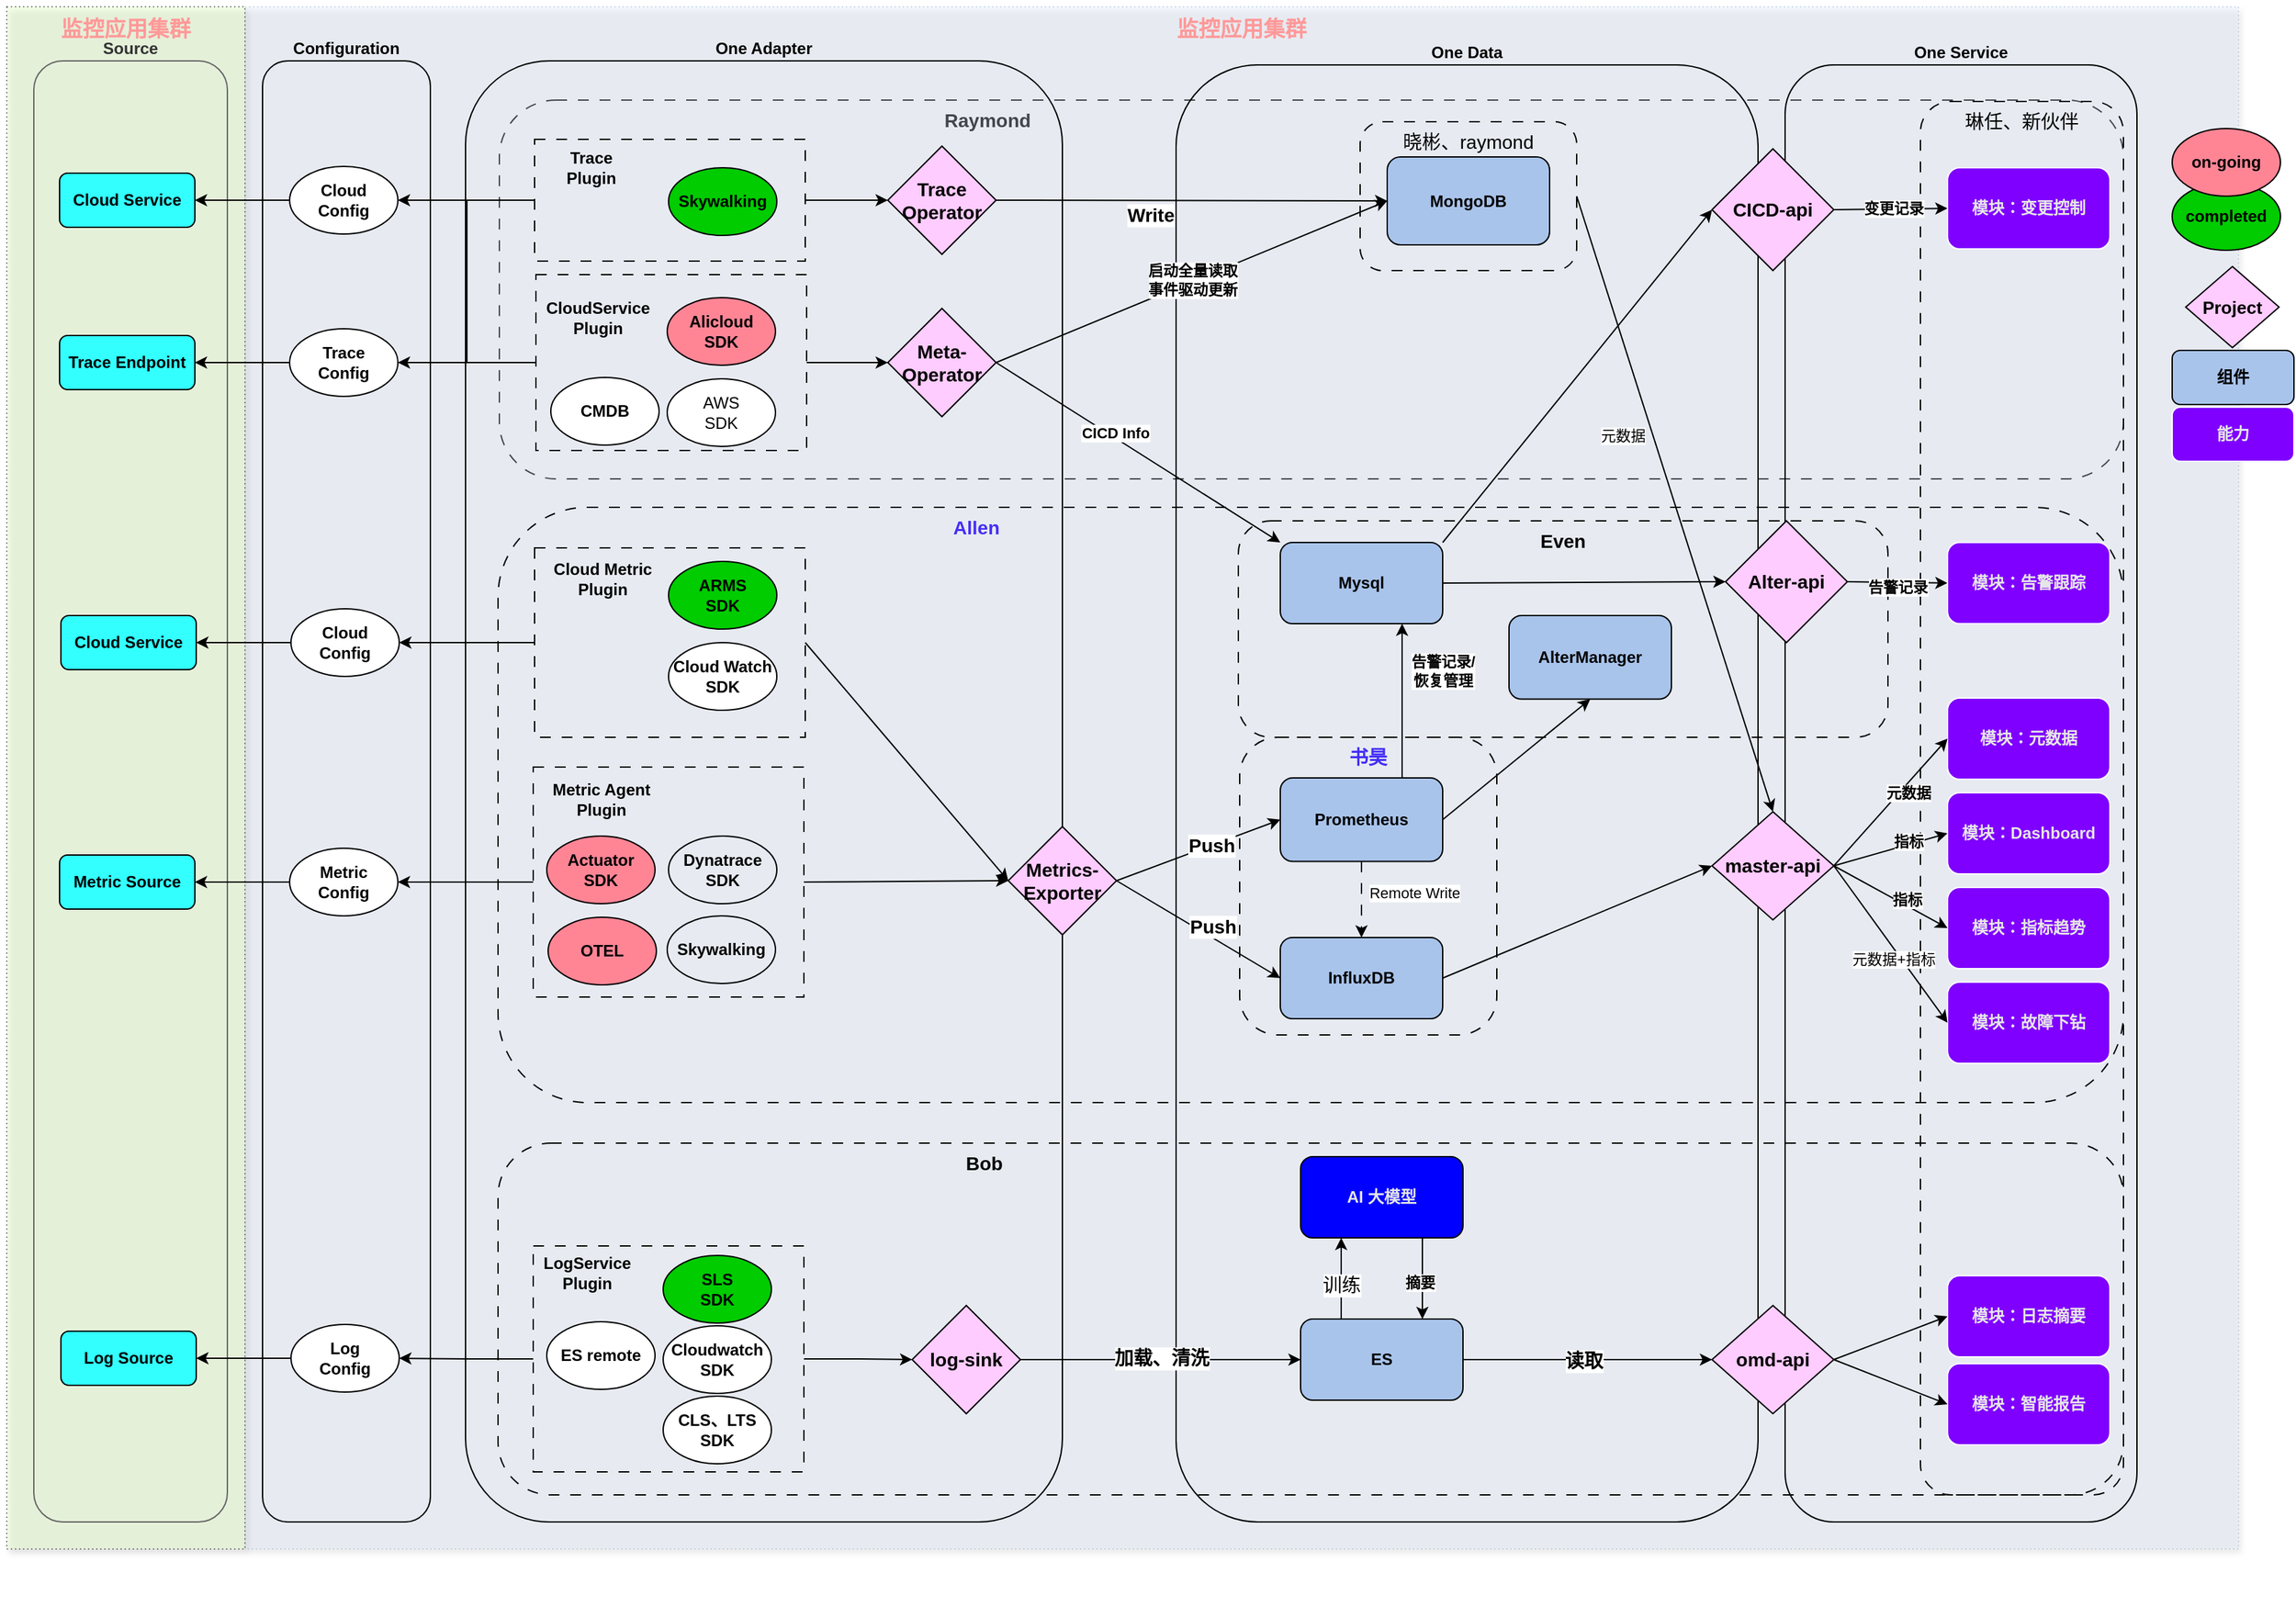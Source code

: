<mxfile version="21.7.2" type="github" pages="2">
  <diagram name="sre-product" id="N1-KNFquu0YFQFn82y0o">
    <mxGraphModel dx="1562" dy="830" grid="1" gridSize="10" guides="0" tooltips="1" connect="1" arrows="1" fold="1" page="1" pageScale="1" pageWidth="827" pageHeight="1169" math="0" shadow="0">
      <root>
        <mxCell id="0" />
        <mxCell id="1" parent="0" />
        <mxCell id="Uf4ihw__WMp9rh9Pb5De-132" value="&lt;b&gt;Raymond&amp;nbsp; &amp;nbsp; &amp;nbsp; &amp;nbsp; &amp;nbsp; &amp;nbsp; &amp;nbsp; &amp;nbsp; &amp;nbsp; &amp;nbsp; &amp;nbsp; &amp;nbsp; &amp;nbsp; &amp;nbsp; &amp;nbsp; &amp;nbsp; &amp;nbsp; &amp;nbsp; &amp;nbsp; &amp;nbsp; &amp;nbsp; &amp;nbsp; &amp;nbsp; &amp;nbsp; &amp;nbsp; &amp;nbsp; &amp;nbsp; &amp;nbsp; &amp;nbsp; &amp;nbsp; &amp;nbsp; &amp;nbsp; &amp;nbsp; &amp;nbsp; &amp;nbsp; &amp;nbsp; &amp;nbsp; &amp;nbsp; &amp;nbsp; &amp;nbsp; &amp;nbsp; &amp;nbsp; &amp;nbsp; &amp;nbsp; &amp;nbsp; &amp;nbsp; &amp;nbsp; &amp;nbsp; &amp;nbsp; &amp;nbsp; &amp;nbsp; &amp;nbsp; &amp;nbsp; &amp;nbsp; &amp;nbsp; &amp;nbsp; &amp;nbsp; &amp;nbsp; &amp;nbsp; &amp;nbsp; &amp;nbsp; &amp;nbsp;&lt;/b&gt;" style="rounded=1;whiteSpace=wrap;html=1;fillColor=none;dashed=1;dashPattern=8 8;verticalAlign=top;horizontal=1;fontSize=14;" parent="1" vertex="1">
          <mxGeometry x="364" y="69" width="1200" height="280" as="geometry" />
        </mxCell>
        <mxCell id="yH-I_deU1Ts9g914RF5G-15" value="" style="group" parent="1" vertex="1" connectable="0">
          <mxGeometry width="1649" height="1140" as="geometry" />
        </mxCell>
        <mxCell id="axlJpJIH7ohh_0OiFWJf-36" value="&lt;b&gt;&lt;font color=&quot;#ff9999&quot; style=&quot;font-size: 16px;&quot;&gt;监控应用集群&lt;/font&gt;&lt;/b&gt;" style="rounded=0;whiteSpace=wrap;html=1;fillColor=#dae8fc;dashed=1;dashPattern=1 2;verticalAlign=top;horizontal=1;fontSize=14;shadow=1;strokeColor=#6c8ebf;opacity=30;" parent="yH-I_deU1Ts9g914RF5G-15" vertex="1">
          <mxGeometry x="176" width="1473" height="1140" as="geometry" />
        </mxCell>
        <mxCell id="axlJpJIH7ohh_0OiFWJf-37" value="&lt;b&gt;&lt;font color=&quot;#ff9999&quot; style=&quot;font-size: 16px;&quot;&gt;监控应用集群&lt;/font&gt;&lt;/b&gt;" style="rounded=0;whiteSpace=wrap;html=1;fillColor=#E6FFCC;dashed=1;dashPattern=1 2;verticalAlign=top;horizontal=1;fontSize=14;shadow=1;opacity=45;" parent="yH-I_deU1Ts9g914RF5G-15" vertex="1">
          <mxGeometry width="176" height="1140" as="geometry" />
        </mxCell>
        <mxCell id="yH-I_deU1Ts9g914RF5G-14" value="" style="group" parent="1" vertex="1" connectable="0">
          <mxGeometry x="20" y="40" width="1554" height="1150" as="geometry" />
        </mxCell>
        <mxCell id="Uf4ihw__WMp9rh9Pb5De-74" value="Source" style="rounded=1;whiteSpace=wrap;html=1;labelPosition=center;verticalLabelPosition=top;align=center;verticalAlign=bottom;fontStyle=1;fillColor=none;fontColor=#333333;strokeColor=#666666;" parent="yH-I_deU1Ts9g914RF5G-14" vertex="1">
          <mxGeometry width="143" height="1080" as="geometry" />
        </mxCell>
        <mxCell id="QkV-Cp4CuRcncDUJaHf6-42" value="One Adapter" style="rounded=1;whiteSpace=wrap;html=1;fillColor=none;labelPosition=center;verticalLabelPosition=top;align=center;verticalAlign=bottom;fontStyle=1;arcSize=14;" parent="yH-I_deU1Ts9g914RF5G-14" vertex="1">
          <mxGeometry x="319" width="441" height="1080" as="geometry" />
        </mxCell>
        <mxCell id="QkV-Cp4CuRcncDUJaHf6-33" value="One Data" style="rounded=1;whiteSpace=wrap;html=1;fillColor=none;labelPosition=center;verticalLabelPosition=top;align=center;verticalAlign=bottom;fontStyle=1;movable=1;resizable=1;rotatable=1;deletable=1;editable=1;locked=0;connectable=1;arcSize=14;" parent="yH-I_deU1Ts9g914RF5G-14" vertex="1">
          <mxGeometry x="844" y="3" width="430" height="1077" as="geometry" />
        </mxCell>
        <mxCell id="QkV-Cp4CuRcncDUJaHf6-35" value="One Service" style="rounded=1;whiteSpace=wrap;html=1;fillColor=none;labelPosition=center;verticalLabelPosition=top;align=center;verticalAlign=bottom;fontStyle=1;arcSize=14;" parent="yH-I_deU1Ts9g914RF5G-14" vertex="1">
          <mxGeometry x="1294" y="3" width="260" height="1077" as="geometry" />
        </mxCell>
        <mxCell id="Uf4ihw__WMp9rh9Pb5De-73" value="Configuration" style="rounded=1;whiteSpace=wrap;html=1;fillColor=none;labelPosition=center;verticalLabelPosition=top;align=center;verticalAlign=bottom;fontStyle=1" parent="yH-I_deU1Ts9g914RF5G-14" vertex="1">
          <mxGeometry x="169" width="124" height="1080" as="geometry" />
        </mxCell>
        <mxCell id="yH-I_deU1Ts9g914RF5G-22" style="edgeStyle=orthogonalEdgeStyle;rounded=0;orthogonalLoop=1;jettySize=auto;html=1;exitX=0;exitY=0.5;exitDx=0;exitDy=0;entryX=1;entryY=0.5;entryDx=0;entryDy=0;" parent="yH-I_deU1Ts9g914RF5G-14" source="yH-I_deU1Ts9g914RF5G-20" target="yH-I_deU1Ts9g914RF5G-21" edge="1">
          <mxGeometry relative="1" as="geometry" />
        </mxCell>
        <mxCell id="yH-I_deU1Ts9g914RF5G-20" value="Cloud&lt;br&gt;Config" style="ellipse;whiteSpace=wrap;html=1;fontStyle=1" parent="yH-I_deU1Ts9g914RF5G-14" vertex="1">
          <mxGeometry x="190" y="405" width="80" height="50" as="geometry" />
        </mxCell>
        <mxCell id="yH-I_deU1Ts9g914RF5G-21" value="Cloud Service" style="rounded=1;whiteSpace=wrap;html=1;fontStyle=1;fillColor=#33FFFF;" parent="yH-I_deU1Ts9g914RF5G-14" vertex="1">
          <mxGeometry x="20" y="410" width="100" height="40" as="geometry" />
        </mxCell>
        <mxCell id="yH-I_deU1Ts9g914RF5G-26" value="" style="group" parent="yH-I_deU1Ts9g914RF5G-14" vertex="1" connectable="0">
          <mxGeometry x="980" y="45" width="160" height="110" as="geometry" />
        </mxCell>
        <mxCell id="Uf4ihw__WMp9rh9Pb5De-131" value="晓彬、raymond" style="rounded=1;whiteSpace=wrap;html=1;fillColor=none;dashed=1;dashPattern=8 8;verticalAlign=top;horizontal=1;fontSize=14;" parent="yH-I_deU1Ts9g914RF5G-26" vertex="1">
          <mxGeometry width="160" height="110" as="geometry" />
        </mxCell>
        <mxCell id="QkV-Cp4CuRcncDUJaHf6-64" value="MongoDB" style="rounded=1;whiteSpace=wrap;html=1;fontStyle=1;fillColor=#A9C4EB;" parent="yH-I_deU1Ts9g914RF5G-26" vertex="1">
          <mxGeometry x="20" y="26" width="120" height="65" as="geometry" />
        </mxCell>
        <mxCell id="Uf4ihw__WMp9rh9Pb5De-135" value="&lt;font color=&quot;#452ef5&quot;&gt;&lt;b&gt;Allen&amp;nbsp; &amp;nbsp; &amp;nbsp; &amp;nbsp; &amp;nbsp; &amp;nbsp; &amp;nbsp; &amp;nbsp; &amp;nbsp; &amp;nbsp; &amp;nbsp; &amp;nbsp; &amp;nbsp; &amp;nbsp; &amp;nbsp; &amp;nbsp; &amp;nbsp; &amp;nbsp; &amp;nbsp; &amp;nbsp; &amp;nbsp; &amp;nbsp; &amp;nbsp; &amp;nbsp; &amp;nbsp; &amp;nbsp; &amp;nbsp; &amp;nbsp; &amp;nbsp; &amp;nbsp; &amp;nbsp; &amp;nbsp; &amp;nbsp; &amp;nbsp; &amp;nbsp; &amp;nbsp; &amp;nbsp; &amp;nbsp; &amp;nbsp; &amp;nbsp; &amp;nbsp; &amp;nbsp; &amp;nbsp; &amp;nbsp; &amp;nbsp; &amp;nbsp; &amp;nbsp; &amp;nbsp; &amp;nbsp; &amp;nbsp; &amp;nbsp; &amp;nbsp; &amp;nbsp; &amp;nbsp; &amp;nbsp; &amp;nbsp; &amp;nbsp; &amp;nbsp; &amp;nbsp; &amp;nbsp; &amp;nbsp; &amp;nbsp; &amp;nbsp; &amp;nbsp;&lt;/b&gt;&lt;/font&gt;" style="rounded=1;whiteSpace=wrap;html=1;fillColor=none;dashed=1;dashPattern=8 8;verticalAlign=top;horizontal=1;fontSize=14;fontStyle=0" parent="1" vertex="1">
          <mxGeometry x="363" y="370" width="1201" height="440" as="geometry" />
        </mxCell>
        <mxCell id="yH-I_deU1Ts9g914RF5G-1" value="" style="group" parent="1" vertex="1" connectable="0">
          <mxGeometry x="39" y="552" width="700" height="190" as="geometry" />
        </mxCell>
        <mxCell id="Uf4ihw__WMp9rh9Pb5De-79" value="Metric&lt;br&gt;Config" style="ellipse;whiteSpace=wrap;html=1;fontStyle=1" parent="yH-I_deU1Ts9g914RF5G-1" vertex="1">
          <mxGeometry x="170" y="70" width="80" height="50" as="geometry" />
        </mxCell>
        <mxCell id="Uf4ihw__WMp9rh9Pb5De-87" value="Metric Source" style="rounded=1;whiteSpace=wrap;html=1;fontStyle=1;fillColor=#33FFFF;" parent="yH-I_deU1Ts9g914RF5G-1" vertex="1">
          <mxGeometry y="75" width="100" height="40" as="geometry" />
        </mxCell>
        <mxCell id="Uf4ihw__WMp9rh9Pb5De-91" style="edgeStyle=orthogonalEdgeStyle;rounded=0;orthogonalLoop=1;jettySize=auto;html=1;exitX=0;exitY=0.5;exitDx=0;exitDy=0;entryX=1;entryY=0.5;entryDx=0;entryDy=0;" parent="yH-I_deU1Ts9g914RF5G-1" source="Uf4ihw__WMp9rh9Pb5De-79" target="Uf4ihw__WMp9rh9Pb5De-87" edge="1">
          <mxGeometry relative="1" as="geometry" />
        </mxCell>
        <mxCell id="Uf4ihw__WMp9rh9Pb5De-83" style="edgeStyle=orthogonalEdgeStyle;rounded=0;orthogonalLoop=1;jettySize=auto;html=1;exitX=0;exitY=0.5;exitDx=0;exitDy=0;entryX=1;entryY=0.5;entryDx=0;entryDy=0;" parent="yH-I_deU1Ts9g914RF5G-1" source="Uf4ihw__WMp9rh9Pb5De-64" target="Uf4ihw__WMp9rh9Pb5De-79" edge="1">
          <mxGeometry relative="1" as="geometry" />
        </mxCell>
        <mxCell id="yH-I_deU1Ts9g914RF5G-11" value="" style="group" parent="yH-I_deU1Ts9g914RF5G-1" vertex="1" connectable="0">
          <mxGeometry x="350" y="10" width="200" height="170" as="geometry" />
        </mxCell>
        <mxCell id="Uf4ihw__WMp9rh9Pb5De-64" value="" style="rounded=0;whiteSpace=wrap;html=1;dashed=1;dashPattern=8 8;fillColor=none;" parent="yH-I_deU1Ts9g914RF5G-11" vertex="1">
          <mxGeometry width="200" height="170" as="geometry" />
        </mxCell>
        <mxCell id="Uf4ihw__WMp9rh9Pb5De-57" value="Dynatrace&lt;br&gt;SDK" style="ellipse;whiteSpace=wrap;html=1;fontStyle=1;fillColor=none;" parent="yH-I_deU1Ts9g914RF5G-11" vertex="1">
          <mxGeometry x="100" y="51" width="80" height="50" as="geometry" />
        </mxCell>
        <mxCell id="axlJpJIH7ohh_0OiFWJf-12" value="Actuator&lt;br&gt;SDK" style="ellipse;whiteSpace=wrap;html=1;fontStyle=1;fillColor=#FF8595;" parent="yH-I_deU1Ts9g914RF5G-11" vertex="1">
          <mxGeometry x="10" y="51" width="80" height="50" as="geometry" />
        </mxCell>
        <mxCell id="axlJpJIH7ohh_0OiFWJf-25" value="Skywalking" style="ellipse;whiteSpace=wrap;html=1;fontStyle=1;fillColor=none;" parent="yH-I_deU1Ts9g914RF5G-11" vertex="1">
          <mxGeometry x="99" y="110" width="80" height="50" as="geometry" />
        </mxCell>
        <mxCell id="Uf4ihw__WMp9rh9Pb5De-66" value="&lt;b&gt;Metric Agent&lt;br&gt;Plugin&lt;/b&gt;" style="text;strokeColor=none;align=center;fillColor=none;html=1;verticalAlign=middle;whiteSpace=wrap;rounded=0;" parent="yH-I_deU1Ts9g914RF5G-11" vertex="1">
          <mxGeometry x="11" y="9" width="79" height="30" as="geometry" />
        </mxCell>
        <mxCell id="z__14awDLPAWtD7sjUGG-1" value="OTEL" style="ellipse;whiteSpace=wrap;html=1;fontStyle=1;fillColor=#FF8595;" vertex="1" parent="yH-I_deU1Ts9g914RF5G-11">
          <mxGeometry x="11" y="111" width="80" height="50" as="geometry" />
        </mxCell>
        <mxCell id="Uf4ihw__WMp9rh9Pb5De-130" value="琳任、新伙伴" style="rounded=1;whiteSpace=wrap;html=1;fillColor=none;dashed=1;dashPattern=8 8;verticalAlign=top;horizontal=1;fontSize=14;" parent="1" vertex="1">
          <mxGeometry x="1414" y="70" width="150" height="1030" as="geometry" />
        </mxCell>
        <mxCell id="Uf4ihw__WMp9rh9Pb5De-127" value="Even" style="rounded=1;whiteSpace=wrap;html=1;fillColor=none;dashed=1;dashPattern=8 8;verticalAlign=top;horizontal=1;fontSize=14;fontStyle=1" parent="1" vertex="1">
          <mxGeometry x="910" y="380" width="480" height="160" as="geometry" />
        </mxCell>
        <mxCell id="QkV-Cp4CuRcncDUJaHf6-58" style="rounded=0;orthogonalLoop=1;jettySize=auto;html=1;exitX=1;exitY=0.5;exitDx=0;exitDy=0;entryX=0;entryY=0.5;entryDx=0;entryDy=0;" parent="1" source="Uf4ihw__WMp9rh9Pb5De-17" target="QkV-Cp4CuRcncDUJaHf6-65" edge="1">
          <mxGeometry relative="1" as="geometry">
            <mxPoint x="829" y="613" as="targetPoint" />
            <mxPoint x="769" y="613" as="sourcePoint" />
          </mxGeometry>
        </mxCell>
        <mxCell id="Uf4ihw__WMp9rh9Pb5De-69" value="&lt;font style=&quot;font-size: 14px;&quot;&gt;Push&lt;/font&gt;" style="edgeLabel;html=1;align=center;verticalAlign=middle;resizable=0;points=[];fontStyle=1" parent="QkV-Cp4CuRcncDUJaHf6-58" vertex="1" connectable="0">
          <mxGeometry x="-0.054" y="-1" relative="1" as="geometry">
            <mxPoint x="12" y="-6" as="offset" />
          </mxGeometry>
        </mxCell>
        <mxCell id="Uf4ihw__WMp9rh9Pb5De-106" style="rounded=0;orthogonalLoop=1;jettySize=auto;html=1;exitX=0.75;exitY=0;exitDx=0;exitDy=0;entryX=0.75;entryY=1;entryDx=0;entryDy=0;" parent="1" source="QkV-Cp4CuRcncDUJaHf6-65" target="Uf4ihw__WMp9rh9Pb5De-104" edge="1">
          <mxGeometry relative="1" as="geometry">
            <mxPoint x="984.56" y="374.788" as="sourcePoint" />
            <mxPoint x="1020" y="460" as="targetPoint" />
          </mxGeometry>
        </mxCell>
        <mxCell id="Uf4ihw__WMp9rh9Pb5De-108" value="告警记录/&lt;br&gt;恢复管理" style="edgeLabel;html=1;align=center;verticalAlign=middle;resizable=0;points=[];fontStyle=1" parent="Uf4ihw__WMp9rh9Pb5De-106" vertex="1" connectable="0">
          <mxGeometry x="0.119" y="2" relative="1" as="geometry">
            <mxPoint x="32" y="-15" as="offset" />
          </mxGeometry>
        </mxCell>
        <mxCell id="QkV-Cp4CuRcncDUJaHf6-71" style="rounded=0;orthogonalLoop=1;jettySize=auto;html=1;exitX=1;exitY=0.5;exitDx=0;exitDy=0;entryX=0.5;entryY=0;entryDx=0;entryDy=0;" parent="1" source="Uf4ihw__WMp9rh9Pb5De-131" target="Uf4ihw__WMp9rh9Pb5De-34" edge="1">
          <mxGeometry relative="1" as="geometry">
            <mxPoint x="1204" y="175" as="targetPoint" />
          </mxGeometry>
        </mxCell>
        <mxCell id="axlJpJIH7ohh_0OiFWJf-58" value="元数据" style="edgeLabel;html=1;align=center;verticalAlign=middle;resizable=0;points=[];" parent="QkV-Cp4CuRcncDUJaHf6-71" vertex="1" connectable="0">
          <mxGeometry x="0.066" y="1" relative="1" as="geometry">
            <mxPoint x="-44" y="-65" as="offset" />
          </mxGeometry>
        </mxCell>
        <mxCell id="QkV-Cp4CuRcncDUJaHf6-54" style="edgeStyle=orthogonalEdgeStyle;rounded=0;orthogonalLoop=1;jettySize=auto;html=1;exitX=1;exitY=0.5;exitDx=0;exitDy=0;entryX=0;entryY=0.5;entryDx=0;entryDy=0;" parent="1" edge="1">
          <mxGeometry relative="1" as="geometry">
            <mxPoint x="1140" y="513" as="sourcePoint" />
          </mxGeometry>
        </mxCell>
        <mxCell id="Uf4ihw__WMp9rh9Pb5De-35" style="rounded=0;orthogonalLoop=1;jettySize=auto;html=1;exitX=1;exitY=0.5;exitDx=0;exitDy=0;entryX=0;entryY=0.5;entryDx=0;entryDy=0;" parent="1" source="QkV-Cp4CuRcncDUJaHf6-66" target="Uf4ihw__WMp9rh9Pb5De-34" edge="1">
          <mxGeometry relative="1" as="geometry" />
        </mxCell>
        <mxCell id="Uf4ihw__WMp9rh9Pb5De-114" style="rounded=0;orthogonalLoop=1;jettySize=auto;html=1;exitX=1;exitY=0.5;exitDx=0;exitDy=0;entryX=0;entryY=0.5;entryDx=0;entryDy=0;" parent="1" source="Uf4ihw__WMp9rh9Pb5De-104" target="Uf4ihw__WMp9rh9Pb5De-110" edge="1">
          <mxGeometry relative="1" as="geometry" />
        </mxCell>
        <mxCell id="Uf4ihw__WMp9rh9Pb5De-118" style="rounded=0;orthogonalLoop=1;jettySize=auto;html=1;exitX=1;exitY=0;exitDx=0;exitDy=0;entryX=0;entryY=0.5;entryDx=0;entryDy=0;" parent="1" source="Uf4ihw__WMp9rh9Pb5De-104" target="Uf4ihw__WMp9rh9Pb5De-115" edge="1">
          <mxGeometry relative="1" as="geometry" />
        </mxCell>
        <mxCell id="Uf4ihw__WMp9rh9Pb5De-104" value="Mysql" style="rounded=1;whiteSpace=wrap;html=1;fontStyle=1;fillColor=#A9C4EB;" parent="1" vertex="1">
          <mxGeometry x="941" y="396" width="120" height="60" as="geometry" />
        </mxCell>
        <mxCell id="Uf4ihw__WMp9rh9Pb5De-111" style="rounded=0;orthogonalLoop=1;jettySize=auto;html=1;exitX=1;exitY=0.5;exitDx=0;exitDy=0;entryX=0;entryY=0.5;entryDx=0;entryDy=0;" parent="1" source="Uf4ihw__WMp9rh9Pb5De-110" target="Uf4ihw__WMp9rh9Pb5De-149" edge="1">
          <mxGeometry relative="1" as="geometry" />
        </mxCell>
        <mxCell id="Uf4ihw__WMp9rh9Pb5De-123" value="告警记录" style="edgeLabel;html=1;align=center;verticalAlign=middle;resizable=0;points=[];fontStyle=1" parent="Uf4ihw__WMp9rh9Pb5De-111" vertex="1" connectable="0">
          <mxGeometry x="-0.0" y="-3" relative="1" as="geometry">
            <mxPoint as="offset" />
          </mxGeometry>
        </mxCell>
        <mxCell id="Uf4ihw__WMp9rh9Pb5De-110" value="&lt;span style=&quot;font-size: 14px;&quot;&gt;Alter-api&lt;/span&gt;" style="rhombus;whiteSpace=wrap;html=1;fontStyle=1;fillColor=#FFCCFF;" parent="1" vertex="1">
          <mxGeometry x="1270" y="380" width="90" height="90" as="geometry" />
        </mxCell>
        <mxCell id="Uf4ihw__WMp9rh9Pb5De-116" style="rounded=0;orthogonalLoop=1;jettySize=auto;html=1;exitX=1;exitY=0.5;exitDx=0;exitDy=0;entryX=0;entryY=0;entryDx=0;entryDy=0;" parent="1" source="Uf4ihw__WMp9rh9Pb5De-54" target="Uf4ihw__WMp9rh9Pb5De-104" edge="1">
          <mxGeometry relative="1" as="geometry" />
        </mxCell>
        <mxCell id="Uf4ihw__WMp9rh9Pb5De-117" value="&lt;span&gt;CICD Info&lt;/span&gt;" style="edgeLabel;html=1;align=center;verticalAlign=middle;resizable=0;points=[];fontStyle=1" parent="Uf4ihw__WMp9rh9Pb5De-116" vertex="1" connectable="0">
          <mxGeometry x="0.446" relative="1" as="geometry">
            <mxPoint x="-64" y="-44" as="offset" />
          </mxGeometry>
        </mxCell>
        <mxCell id="Uf4ihw__WMp9rh9Pb5De-149" value="&lt;font color=&quot;#e6e6e6&quot;&gt;模块：告警跟踪&lt;/font&gt;" style="rounded=1;whiteSpace=wrap;html=1;fillColor=#7F00FF;fontStyle=1;strokeColor=#FFFFFF;" parent="1" vertex="1">
          <mxGeometry x="1434" y="396" width="120" height="60" as="geometry" />
        </mxCell>
        <mxCell id="axlJpJIH7ohh_0OiFWJf-19" value="" style="group" parent="1" vertex="1" connectable="0">
          <mxGeometry x="1260" y="571" width="294" height="270" as="geometry" />
        </mxCell>
        <mxCell id="yH-I_deU1Ts9g914RF5G-7" value="" style="group" parent="axlJpJIH7ohh_0OiFWJf-19" vertex="1" connectable="0">
          <mxGeometry y="-60" width="294" height="270" as="geometry" />
        </mxCell>
        <mxCell id="Uf4ihw__WMp9rh9Pb5De-34" value="&lt;span style=&quot;font-size: 14px;&quot;&gt;master-api&lt;/span&gt;" style="rhombus;whiteSpace=wrap;html=1;fontStyle=1;fillColor=#FFCCFF;" parent="yH-I_deU1Ts9g914RF5G-7" vertex="1">
          <mxGeometry y="84" width="90" height="80" as="geometry" />
        </mxCell>
        <mxCell id="Uf4ihw__WMp9rh9Pb5De-150" value="&lt;font color=&quot;#e6e6e6&quot;&gt;模块：Dashboard&lt;/font&gt;" style="rounded=1;whiteSpace=wrap;html=1;fillColor=#7F00FF;fontStyle=1;strokeColor=#FFFFFF;" parent="yH-I_deU1Ts9g914RF5G-7" vertex="1">
          <mxGeometry x="174" y="70" width="120" height="60" as="geometry" />
        </mxCell>
        <mxCell id="Uf4ihw__WMp9rh9Pb5De-151" value="&lt;font color=&quot;#e6e6e6&quot;&gt;模块：元数据&lt;/font&gt;" style="rounded=1;whiteSpace=wrap;html=1;fillColor=#7F00FF;fontStyle=1;strokeColor=#FFFFFF;" parent="yH-I_deU1Ts9g914RF5G-7" vertex="1">
          <mxGeometry x="174" width="120" height="60" as="geometry" />
        </mxCell>
        <mxCell id="Uf4ihw__WMp9rh9Pb5De-156" value="&lt;font color=&quot;#e6e6e6&quot;&gt;模块：指标趋势&lt;/font&gt;" style="rounded=1;whiteSpace=wrap;html=1;fillColor=#7F00FF;fontStyle=1;strokeColor=#FFFFFF;" parent="yH-I_deU1Ts9g914RF5G-7" vertex="1">
          <mxGeometry x="174" y="140" width="120" height="60" as="geometry" />
        </mxCell>
        <mxCell id="Uf4ihw__WMp9rh9Pb5De-157" value="&lt;font color=&quot;#e6e6e6&quot;&gt;模块：故障下钻&lt;/font&gt;" style="rounded=1;whiteSpace=wrap;html=1;fillColor=#7F00FF;fontStyle=1;strokeColor=#FFFFFF;" parent="yH-I_deU1Ts9g914RF5G-7" vertex="1">
          <mxGeometry x="174" y="210" width="120" height="60" as="geometry" />
        </mxCell>
        <mxCell id="Uf4ihw__WMp9rh9Pb5De-26" style="rounded=0;orthogonalLoop=1;jettySize=auto;html=1;exitX=1;exitY=0.5;exitDx=0;exitDy=0;entryX=0;entryY=0.5;entryDx=0;entryDy=0;" parent="yH-I_deU1Ts9g914RF5G-7" source="Uf4ihw__WMp9rh9Pb5De-34" target="Uf4ihw__WMp9rh9Pb5De-150" edge="1">
          <mxGeometry relative="1" as="geometry">
            <mxPoint x="1300" y="175" as="sourcePoint" />
          </mxGeometry>
        </mxCell>
        <mxCell id="Uf4ihw__WMp9rh9Pb5De-37" value="指标" style="edgeLabel;html=1;align=center;verticalAlign=middle;resizable=0;points=[];fontStyle=1" parent="Uf4ihw__WMp9rh9Pb5De-26" vertex="1" connectable="0">
          <mxGeometry x="-0.328" y="-1" relative="1" as="geometry">
            <mxPoint x="26" y="-11" as="offset" />
          </mxGeometry>
        </mxCell>
        <mxCell id="Uf4ihw__WMp9rh9Pb5De-152" style="rounded=0;orthogonalLoop=1;jettySize=auto;html=1;exitX=1;exitY=0.5;exitDx=0;exitDy=0;entryX=0;entryY=0.5;entryDx=0;entryDy=0;" parent="yH-I_deU1Ts9g914RF5G-7" source="Uf4ihw__WMp9rh9Pb5De-34" target="Uf4ihw__WMp9rh9Pb5De-151" edge="1">
          <mxGeometry relative="1" as="geometry">
            <mxPoint x="1310" y="530" as="sourcePoint" />
            <mxPoint x="1440" y="530" as="targetPoint" />
          </mxGeometry>
        </mxCell>
        <mxCell id="Uf4ihw__WMp9rh9Pb5De-153" value="元数据" style="edgeLabel;html=1;align=center;verticalAlign=middle;resizable=0;points=[];fontStyle=1" parent="Uf4ihw__WMp9rh9Pb5De-152" vertex="1" connectable="0">
          <mxGeometry x="-0.328" y="-1" relative="1" as="geometry">
            <mxPoint x="26" y="-23" as="offset" />
          </mxGeometry>
        </mxCell>
        <mxCell id="Uf4ihw__WMp9rh9Pb5De-158" style="rounded=0;orthogonalLoop=1;jettySize=auto;html=1;entryX=0;entryY=0.5;entryDx=0;entryDy=0;exitX=1;exitY=0.5;exitDx=0;exitDy=0;" parent="yH-I_deU1Ts9g914RF5G-7" source="Uf4ihw__WMp9rh9Pb5De-34" target="Uf4ihw__WMp9rh9Pb5De-156" edge="1">
          <mxGeometry relative="1" as="geometry">
            <mxPoint x="1300" y="520" as="sourcePoint" />
            <mxPoint x="1440" y="490" as="targetPoint" />
          </mxGeometry>
        </mxCell>
        <mxCell id="Uf4ihw__WMp9rh9Pb5De-159" value="指标" style="edgeLabel;html=1;align=center;verticalAlign=middle;resizable=0;points=[];fontStyle=1" parent="Uf4ihw__WMp9rh9Pb5De-158" vertex="1" connectable="0">
          <mxGeometry x="-0.328" y="-1" relative="1" as="geometry">
            <mxPoint x="26" y="9" as="offset" />
          </mxGeometry>
        </mxCell>
        <mxCell id="Uf4ihw__WMp9rh9Pb5De-160" style="rounded=0;orthogonalLoop=1;jettySize=auto;html=1;exitX=1;exitY=0.5;exitDx=0;exitDy=0;entryX=0;entryY=0.5;entryDx=0;entryDy=0;" parent="yH-I_deU1Ts9g914RF5G-7" source="Uf4ihw__WMp9rh9Pb5De-34" target="Uf4ihw__WMp9rh9Pb5De-157" edge="1">
          <mxGeometry relative="1" as="geometry" />
        </mxCell>
        <mxCell id="Uf4ihw__WMp9rh9Pb5De-161" value="元数据+指标" style="edgeLabel;html=1;align=center;verticalAlign=middle;resizable=0;points=[];" parent="Uf4ihw__WMp9rh9Pb5De-160" vertex="1" connectable="0">
          <mxGeometry x="0.126" relative="1" as="geometry">
            <mxPoint x="-3" y="4" as="offset" />
          </mxGeometry>
        </mxCell>
        <mxCell id="axlJpJIH7ohh_0OiFWJf-39" value="" style="rounded=0;orthogonalLoop=1;jettySize=auto;html=1;exitX=1;exitY=0.5;exitDx=0;exitDy=0;entryX=0;entryY=0.5;entryDx=0;entryDy=0;" parent="1" source="Uf4ihw__WMp9rh9Pb5De-17" target="QkV-Cp4CuRcncDUJaHf6-66" edge="1">
          <mxGeometry relative="1" as="geometry">
            <mxPoint x="739" y="549" as="sourcePoint" />
            <mxPoint x="820" y="680" as="targetPoint" />
          </mxGeometry>
        </mxCell>
        <mxCell id="axlJpJIH7ohh_0OiFWJf-40" value="&lt;font style=&quot;font-size: 14px;&quot;&gt;Push&lt;/font&gt;" style="edgeLabel;html=1;align=center;verticalAlign=middle;resizable=0;points=[];fontStyle=1" parent="axlJpJIH7ohh_0OiFWJf-39" vertex="1" connectable="0">
          <mxGeometry x="-0.234" relative="1" as="geometry">
            <mxPoint x="24" y="6" as="offset" />
          </mxGeometry>
        </mxCell>
        <mxCell id="Uf4ihw__WMp9rh9Pb5De-120" value="AlterManager" style="rounded=1;whiteSpace=wrap;html=1;fontStyle=1;fillColor=#A9C4EB;" parent="1" vertex="1">
          <mxGeometry x="1110" y="450" width="120" height="61.8" as="geometry" />
        </mxCell>
        <mxCell id="axlJpJIH7ohh_0OiFWJf-27" style="rounded=0;orthogonalLoop=1;jettySize=auto;html=1;exitX=1;exitY=0.5;exitDx=0;exitDy=0;entryX=0.5;entryY=1;entryDx=0;entryDy=0;" parent="1" source="QkV-Cp4CuRcncDUJaHf6-65" target="Uf4ihw__WMp9rh9Pb5De-120" edge="1">
          <mxGeometry relative="1" as="geometry" />
        </mxCell>
        <mxCell id="69dbhkjmrjV_-nLnOfld-1" value="" style="group" parent="1" vertex="1" connectable="0">
          <mxGeometry x="1600" y="90" width="90" height="246" as="geometry" />
        </mxCell>
        <mxCell id="axlJpJIH7ohh_0OiFWJf-62" value="组件" style="rounded=1;whiteSpace=wrap;html=1;fontStyle=1;fillColor=#A9C4EB;" parent="69dbhkjmrjV_-nLnOfld-1" vertex="1">
          <mxGeometry y="164" width="90" height="40" as="geometry" />
        </mxCell>
        <mxCell id="axlJpJIH7ohh_0OiFWJf-61" value="&lt;font color=&quot;#e6e6e6&quot;&gt;能力&lt;/font&gt;" style="rounded=1;whiteSpace=wrap;html=1;fillColor=#7F00FF;fontStyle=1;strokeColor=#FFFFFF;" parent="69dbhkjmrjV_-nLnOfld-1" vertex="1">
          <mxGeometry y="206" width="90" height="40" as="geometry" />
        </mxCell>
        <mxCell id="axlJpJIH7ohh_0OiFWJf-55" value="completed" style="ellipse;whiteSpace=wrap;html=1;fontStyle=1;fillColor=#00CC00;" parent="69dbhkjmrjV_-nLnOfld-1" vertex="1">
          <mxGeometry y="40" width="80" height="50" as="geometry" />
        </mxCell>
        <mxCell id="axlJpJIH7ohh_0OiFWJf-54" value="on-going" style="ellipse;whiteSpace=wrap;html=1;fontStyle=1;fillColor=#FF8595;" parent="69dbhkjmrjV_-nLnOfld-1" vertex="1">
          <mxGeometry width="80" height="50" as="geometry" />
        </mxCell>
        <mxCell id="axlJpJIH7ohh_0OiFWJf-60" value="&lt;font style=&quot;font-size: 13px;&quot;&gt;Project&lt;/font&gt;" style="rhombus;whiteSpace=wrap;html=1;fontStyle=1;fillColor=#FFCCFF;" parent="69dbhkjmrjV_-nLnOfld-1" vertex="1">
          <mxGeometry x="10" y="102" width="69" height="60" as="geometry" />
        </mxCell>
        <mxCell id="yH-I_deU1Ts9g914RF5G-6" value="" style="group" parent="1" vertex="1" connectable="0">
          <mxGeometry x="40" y="850" width="1524" height="250" as="geometry" />
        </mxCell>
        <mxCell id="Uf4ihw__WMp9rh9Pb5De-154" value="&lt;font color=&quot;#e6e6e6&quot;&gt;模块：日志摘要&lt;/font&gt;" style="rounded=1;whiteSpace=wrap;html=1;fillColor=#7F00FF;fontStyle=1;strokeColor=#FFFFFF;" parent="yH-I_deU1Ts9g914RF5G-6" vertex="1">
          <mxGeometry x="1394" y="88" width="120" height="60" as="geometry" />
        </mxCell>
        <mxCell id="hvipubZ_M8-dZnTvKtXH-1" value="&lt;font color=&quot;#e6e6e6&quot;&gt;模块：智能报告&lt;/font&gt;" style="rounded=1;whiteSpace=wrap;html=1;fillColor=#7F00FF;fontStyle=1;strokeColor=#FFFFFF;" parent="yH-I_deU1Ts9g914RF5G-6" vertex="1">
          <mxGeometry x="1394" y="153" width="120" height="60" as="geometry" />
        </mxCell>
        <mxCell id="Uf4ihw__WMp9rh9Pb5De-155" style="rounded=0;orthogonalLoop=1;jettySize=auto;html=1;exitX=1;exitY=0.5;exitDx=0;exitDy=0;entryX=0;entryY=0.5;entryDx=0;entryDy=0;" parent="yH-I_deU1Ts9g914RF5G-6" source="Uf4ihw__WMp9rh9Pb5De-23" target="Uf4ihw__WMp9rh9Pb5De-154" edge="1">
          <mxGeometry relative="1" as="geometry" />
        </mxCell>
        <mxCell id="hvipubZ_M8-dZnTvKtXH-2" style="rounded=0;orthogonalLoop=1;jettySize=auto;html=1;exitX=1;exitY=0.5;exitDx=0;exitDy=0;entryX=0;entryY=0.5;entryDx=0;entryDy=0;" parent="yH-I_deU1Ts9g914RF5G-6" source="Uf4ihw__WMp9rh9Pb5De-23" target="hvipubZ_M8-dZnTvKtXH-1" edge="1">
          <mxGeometry relative="1" as="geometry" />
        </mxCell>
        <mxCell id="Uf4ihw__WMp9rh9Pb5De-125" value="Bob&amp;nbsp; &amp;nbsp; &amp;nbsp; &amp;nbsp; &amp;nbsp; &amp;nbsp; &amp;nbsp; &amp;nbsp; &amp;nbsp; &amp;nbsp; &amp;nbsp; &amp;nbsp; &amp;nbsp; &amp;nbsp; &amp;nbsp; &amp;nbsp; &amp;nbsp; &amp;nbsp; &amp;nbsp; &amp;nbsp; &amp;nbsp; &amp;nbsp; &amp;nbsp; &amp;nbsp; &amp;nbsp; &amp;nbsp; &amp;nbsp; &amp;nbsp; &amp;nbsp; &amp;nbsp; &amp;nbsp; &amp;nbsp; &amp;nbsp; &amp;nbsp; &amp;nbsp; &amp;nbsp; &amp;nbsp; &amp;nbsp; &amp;nbsp; &amp;nbsp; &amp;nbsp; &amp;nbsp; &amp;nbsp; &amp;nbsp; &amp;nbsp; &amp;nbsp; &amp;nbsp; &amp;nbsp; &amp;nbsp; &amp;nbsp; &amp;nbsp; &amp;nbsp; &amp;nbsp; &amp;nbsp; &amp;nbsp; &amp;nbsp; &amp;nbsp; &amp;nbsp; &amp;nbsp; &amp;nbsp; &amp;nbsp; &amp;nbsp;&amp;nbsp;" style="rounded=1;whiteSpace=wrap;html=1;fillColor=none;dashed=1;dashPattern=8 8;verticalAlign=top;horizontal=1;fontSize=14;fontStyle=1" parent="yH-I_deU1Ts9g914RF5G-6" vertex="1">
          <mxGeometry x="323" y="-10" width="1201" height="260" as="geometry" />
        </mxCell>
        <mxCell id="QkV-Cp4CuRcncDUJaHf6-44" value="AI 大模型" style="rounded=1;whiteSpace=wrap;html=1;fontStyle=1;fillColor=#0000FF;fontColor=#E6E6E6;" parent="yH-I_deU1Ts9g914RF5G-6" vertex="1">
          <mxGeometry x="916" width="120" height="60" as="geometry" />
        </mxCell>
        <mxCell id="Uf4ihw__WMp9rh9Pb5De-80" value="Log&lt;br&gt;Config" style="ellipse;whiteSpace=wrap;html=1;fontStyle=1" parent="yH-I_deU1Ts9g914RF5G-6" vertex="1">
          <mxGeometry x="170" y="124" width="80" height="50" as="geometry" />
        </mxCell>
        <mxCell id="Uf4ihw__WMp9rh9Pb5De-88" value="Log Source" style="rounded=1;whiteSpace=wrap;html=1;fontStyle=1;fillColor=#33FFFF;" parent="yH-I_deU1Ts9g914RF5G-6" vertex="1">
          <mxGeometry y="129" width="100" height="40" as="geometry" />
        </mxCell>
        <mxCell id="QkV-Cp4CuRcncDUJaHf6-67" value="ES" style="rounded=1;whiteSpace=wrap;html=1;fillColor=#A9C4EB;fontStyle=1" parent="yH-I_deU1Ts9g914RF5G-6" vertex="1">
          <mxGeometry x="916" y="120" width="120" height="60" as="geometry" />
        </mxCell>
        <mxCell id="Uf4ihw__WMp9rh9Pb5De-23" value="&lt;span style=&quot;font-size: 14px;&quot;&gt;omd-api&lt;/span&gt;" style="rhombus;whiteSpace=wrap;html=1;fontStyle=1;fillColor=#FFCCFF;" parent="yH-I_deU1Ts9g914RF5G-6" vertex="1">
          <mxGeometry x="1220" y="110" width="90" height="80" as="geometry" />
        </mxCell>
        <mxCell id="Uf4ihw__WMp9rh9Pb5De-65" value="" style="rounded=0;whiteSpace=wrap;html=1;dashed=1;dashPattern=8 8;fillColor=none;" parent="yH-I_deU1Ts9g914RF5G-6" vertex="1">
          <mxGeometry x="349" y="66" width="200" height="167" as="geometry" />
        </mxCell>
        <mxCell id="Uf4ihw__WMp9rh9Pb5De-20" value="&lt;font style=&quot;font-size: 14px;&quot;&gt;log-sink&lt;br&gt;&lt;/font&gt;" style="rhombus;whiteSpace=wrap;html=1;fontStyle=1;fillColor=#FFCCFF;" parent="yH-I_deU1Ts9g914RF5G-6" vertex="1">
          <mxGeometry x="629" y="110" width="80" height="80" as="geometry" />
        </mxCell>
        <mxCell id="Uf4ihw__WMp9rh9Pb5De-48" value="SLS&lt;br&gt;SDK" style="ellipse;whiteSpace=wrap;html=1;fontStyle=1;fillColor=#00CC00;" parent="yH-I_deU1Ts9g914RF5G-6" vertex="1">
          <mxGeometry x="445" y="73" width="80" height="50" as="geometry" />
        </mxCell>
        <mxCell id="Uf4ihw__WMp9rh9Pb5De-50" value="Cloudwatch&lt;br&gt;SDK" style="ellipse;whiteSpace=wrap;html=1;fontStyle=1" parent="yH-I_deU1Ts9g914RF5G-6" vertex="1">
          <mxGeometry x="445" y="125" width="80" height="50" as="geometry" />
        </mxCell>
        <mxCell id="Uf4ihw__WMp9rh9Pb5De-52" value="CLS、LTS&lt;br&gt;SDK" style="ellipse;whiteSpace=wrap;html=1;fontStyle=1" parent="yH-I_deU1Ts9g914RF5G-6" vertex="1">
          <mxGeometry x="445" y="177" width="80" height="50" as="geometry" />
        </mxCell>
        <mxCell id="Uf4ihw__WMp9rh9Pb5De-89" value="ES remote" style="ellipse;whiteSpace=wrap;html=1;fontStyle=1" parent="yH-I_deU1Ts9g914RF5G-6" vertex="1">
          <mxGeometry x="359" y="122" width="80" height="50" as="geometry" />
        </mxCell>
        <mxCell id="Uf4ihw__WMp9rh9Pb5De-68" value="&lt;b&gt;LogService&lt;br&gt;Plugin&lt;/b&gt;" style="text;strokeColor=none;align=center;fillColor=none;html=1;verticalAlign=middle;whiteSpace=wrap;rounded=0;" parent="yH-I_deU1Ts9g914RF5G-6" vertex="1">
          <mxGeometry x="349" y="71" width="80" height="30" as="geometry" />
        </mxCell>
        <mxCell id="Uf4ihw__WMp9rh9Pb5De-90" style="edgeStyle=orthogonalEdgeStyle;rounded=0;orthogonalLoop=1;jettySize=auto;html=1;exitX=0;exitY=0.5;exitDx=0;exitDy=0;entryX=1;entryY=0.5;entryDx=0;entryDy=0;" parent="yH-I_deU1Ts9g914RF5G-6" source="Uf4ihw__WMp9rh9Pb5De-80" target="Uf4ihw__WMp9rh9Pb5De-88" edge="1">
          <mxGeometry relative="1" as="geometry" />
        </mxCell>
        <mxCell id="axlJpJIH7ohh_0OiFWJf-8" style="edgeStyle=orthogonalEdgeStyle;rounded=0;orthogonalLoop=1;jettySize=auto;html=1;exitX=0.25;exitY=0;exitDx=0;exitDy=0;entryX=0.25;entryY=1;entryDx=0;entryDy=0;" parent="yH-I_deU1Ts9g914RF5G-6" source="QkV-Cp4CuRcncDUJaHf6-67" target="QkV-Cp4CuRcncDUJaHf6-44" edge="1">
          <mxGeometry relative="1" as="geometry" />
        </mxCell>
        <mxCell id="axlJpJIH7ohh_0OiFWJf-9" value="&lt;font style=&quot;font-size: 14px;&quot;&gt;训练&lt;/font&gt;" style="edgeLabel;html=1;align=center;verticalAlign=middle;resizable=0;points=[];" parent="axlJpJIH7ohh_0OiFWJf-8" vertex="1" connectable="0">
          <mxGeometry x="0.195" y="-8" relative="1" as="geometry">
            <mxPoint x="-8" y="11" as="offset" />
          </mxGeometry>
        </mxCell>
        <mxCell id="Uf4ihw__WMp9rh9Pb5De-146" style="rounded=0;orthogonalLoop=1;jettySize=auto;html=1;exitX=0.75;exitY=1;exitDx=0;exitDy=0;entryX=0.75;entryY=0;entryDx=0;entryDy=0;" parent="yH-I_deU1Ts9g914RF5G-6" source="QkV-Cp4CuRcncDUJaHf6-44" target="QkV-Cp4CuRcncDUJaHf6-67" edge="1">
          <mxGeometry relative="1" as="geometry">
            <mxPoint x="1014" y="710" as="sourcePoint" />
            <mxPoint x="1014" y="805" as="targetPoint" />
          </mxGeometry>
        </mxCell>
        <mxCell id="Uf4ihw__WMp9rh9Pb5De-148" value="摘要" style="edgeLabel;html=1;align=center;verticalAlign=middle;resizable=0;points=[];fontStyle=1" parent="Uf4ihw__WMp9rh9Pb5De-146" vertex="1" connectable="0">
          <mxGeometry x="0.079" y="-2" relative="1" as="geometry">
            <mxPoint as="offset" />
          </mxGeometry>
        </mxCell>
        <mxCell id="Uf4ihw__WMp9rh9Pb5De-47" style="edgeStyle=orthogonalEdgeStyle;rounded=0;orthogonalLoop=1;jettySize=auto;html=1;exitX=1;exitY=0.5;exitDx=0;exitDy=0;entryX=0;entryY=0.5;entryDx=0;entryDy=0;" parent="yH-I_deU1Ts9g914RF5G-6" source="QkV-Cp4CuRcncDUJaHf6-67" target="Uf4ihw__WMp9rh9Pb5De-23" edge="1">
          <mxGeometry relative="1" as="geometry" />
        </mxCell>
        <mxCell id="Uf4ihw__WMp9rh9Pb5De-162" value="&lt;font style=&quot;font-size: 14px;&quot;&gt;读取&lt;/font&gt;" style="edgeLabel;html=1;align=center;verticalAlign=middle;resizable=0;points=[];fontStyle=1" parent="Uf4ihw__WMp9rh9Pb5De-47" vertex="1" connectable="0">
          <mxGeometry x="-0.032" y="-1" relative="1" as="geometry">
            <mxPoint as="offset" />
          </mxGeometry>
        </mxCell>
        <mxCell id="Uf4ihw__WMp9rh9Pb5De-84" style="edgeStyle=orthogonalEdgeStyle;rounded=0;orthogonalLoop=1;jettySize=auto;html=1;exitX=0;exitY=0.5;exitDx=0;exitDy=0;entryX=1;entryY=0.5;entryDx=0;entryDy=0;" parent="yH-I_deU1Ts9g914RF5G-6" source="Uf4ihw__WMp9rh9Pb5De-65" target="Uf4ihw__WMp9rh9Pb5De-80" edge="1">
          <mxGeometry relative="1" as="geometry" />
        </mxCell>
        <mxCell id="Uf4ihw__WMp9rh9Pb5De-22" style="edgeStyle=orthogonalEdgeStyle;rounded=0;orthogonalLoop=1;jettySize=auto;html=1;exitX=1;exitY=0.5;exitDx=0;exitDy=0;entryX=0;entryY=0.5;entryDx=0;entryDy=0;" parent="yH-I_deU1Ts9g914RF5G-6" source="Uf4ihw__WMp9rh9Pb5De-20" target="QkV-Cp4CuRcncDUJaHf6-67" edge="1">
          <mxGeometry relative="1" as="geometry" />
        </mxCell>
        <mxCell id="Uf4ihw__WMp9rh9Pb5De-71" value="&lt;b&gt;&lt;font style=&quot;font-size: 14px;&quot;&gt;加载、清洗&lt;/font&gt;&lt;/b&gt;" style="edgeLabel;html=1;align=center;verticalAlign=middle;resizable=0;points=[];" parent="Uf4ihw__WMp9rh9Pb5De-22" vertex="1" connectable="0">
          <mxGeometry x="0.056" y="-4" relative="1" as="geometry">
            <mxPoint x="-6" y="-5" as="offset" />
          </mxGeometry>
        </mxCell>
        <mxCell id="Uf4ihw__WMp9rh9Pb5De-51" style="edgeStyle=orthogonalEdgeStyle;rounded=0;orthogonalLoop=1;jettySize=auto;html=1;exitX=1;exitY=0.5;exitDx=0;exitDy=0;entryX=0;entryY=0.5;entryDx=0;entryDy=0;" parent="yH-I_deU1Ts9g914RF5G-6" source="Uf4ihw__WMp9rh9Pb5De-65" target="Uf4ihw__WMp9rh9Pb5De-20" edge="1">
          <mxGeometry relative="1" as="geometry" />
        </mxCell>
        <mxCell id="yH-I_deU1Ts9g914RF5G-17" style="rounded=0;orthogonalLoop=1;jettySize=auto;html=1;exitX=1;exitY=0.5;exitDx=0;exitDy=0;entryX=0;entryY=0.5;entryDx=0;entryDy=0;" parent="1" source="yH-I_deU1Ts9g914RF5G-9" target="Uf4ihw__WMp9rh9Pb5De-17" edge="1">
          <mxGeometry relative="1" as="geometry" />
        </mxCell>
        <mxCell id="yH-I_deU1Ts9g914RF5G-23" style="edgeStyle=orthogonalEdgeStyle;rounded=0;orthogonalLoop=1;jettySize=auto;html=1;exitX=0;exitY=0.5;exitDx=0;exitDy=0;entryX=1;entryY=0.5;entryDx=0;entryDy=0;" parent="1" source="yH-I_deU1Ts9g914RF5G-9" target="yH-I_deU1Ts9g914RF5G-20" edge="1">
          <mxGeometry relative="1" as="geometry" />
        </mxCell>
        <mxCell id="yH-I_deU1Ts9g914RF5G-9" value="" style="rounded=0;whiteSpace=wrap;html=1;dashed=1;dashPattern=8 8;fillColor=none;" parent="1" vertex="1">
          <mxGeometry x="390" y="400" width="200" height="140" as="geometry" />
        </mxCell>
        <mxCell id="yH-I_deU1Ts9g914RF5G-10" value="&lt;b&gt;Cloud Metric&lt;br&gt;Plugin&lt;/b&gt;" style="text;strokeColor=none;align=center;fillColor=none;html=1;verticalAlign=middle;whiteSpace=wrap;rounded=0;" parent="1" vertex="1">
          <mxGeometry x="401" y="408" width="79" height="30" as="geometry" />
        </mxCell>
        <mxCell id="Uf4ihw__WMp9rh9Pb5De-137" value="ARMS&lt;br&gt;SDK" style="ellipse;whiteSpace=wrap;html=1;fontStyle=1;fillColor=#00CC00;" parent="1" vertex="1">
          <mxGeometry x="489" y="410" width="80" height="50" as="geometry" />
        </mxCell>
        <mxCell id="axlJpJIH7ohh_0OiFWJf-1" value="Cloud Watch&lt;br&gt;SDK" style="ellipse;whiteSpace=wrap;html=1;fontStyle=1" parent="1" vertex="1">
          <mxGeometry x="489" y="470" width="80" height="50" as="geometry" />
        </mxCell>
        <mxCell id="Uf4ihw__WMp9rh9Pb5De-17" value="&lt;font style=&quot;font-size: 14px;&quot;&gt;Metrics-Exporter&lt;/font&gt;" style="rhombus;whiteSpace=wrap;html=1;fontStyle=1;fillColor=#FFCCFF;container=0;" parent="1" vertex="1">
          <mxGeometry x="740" y="606" width="80" height="80" as="geometry" />
        </mxCell>
        <mxCell id="QkV-Cp4CuRcncDUJaHf6-23" style="rounded=0;orthogonalLoop=1;jettySize=auto;html=1;exitX=1;exitY=0.5;exitDx=0;exitDy=0;entryX=0;entryY=0.5;entryDx=0;entryDy=0;" parent="1" source="Uf4ihw__WMp9rh9Pb5De-64" target="Uf4ihw__WMp9rh9Pb5De-17" edge="1">
          <mxGeometry relative="1" as="geometry">
            <mxPoint x="1568" y="2470" as="sourcePoint" />
            <mxPoint x="1584" y="2470" as="targetPoint" />
          </mxGeometry>
        </mxCell>
        <mxCell id="QkV-Cp4CuRcncDUJaHf6-70" style="rounded=0;orthogonalLoop=1;jettySize=auto;html=1;exitX=1;exitY=0.5;exitDx=0;exitDy=0;entryX=0;entryY=0.5;entryDx=0;entryDy=0;" parent="1" source="Uf4ihw__WMp9rh9Pb5De-58" target="QkV-Cp4CuRcncDUJaHf6-64" edge="1">
          <mxGeometry relative="1" as="geometry">
            <mxPoint x="808" y="312" as="sourcePoint" />
          </mxGeometry>
        </mxCell>
        <mxCell id="Uf4ihw__WMp9rh9Pb5De-70" value="&lt;b&gt;&lt;font style=&quot;font-size: 14px;&quot;&gt;Write&lt;/font&gt;&lt;/b&gt;" style="edgeLabel;html=1;align=center;verticalAlign=middle;resizable=0;points=[];" parent="QkV-Cp4CuRcncDUJaHf6-70" vertex="1" connectable="0">
          <mxGeometry x="-0.125" relative="1" as="geometry">
            <mxPoint x="-13" y="11" as="offset" />
          </mxGeometry>
        </mxCell>
        <mxCell id="Uf4ihw__WMp9rh9Pb5De-25" style="rounded=0;orthogonalLoop=1;jettySize=auto;html=1;exitX=1;exitY=0.5;exitDx=0;exitDy=0;entryX=0;entryY=0.5;entryDx=0;entryDy=0;" parent="1" source="Uf4ihw__WMp9rh9Pb5De-54" target="QkV-Cp4CuRcncDUJaHf6-64" edge="1">
          <mxGeometry relative="1" as="geometry">
            <mxPoint x="808" y="197" as="sourcePoint" />
          </mxGeometry>
        </mxCell>
        <mxCell id="Uf4ihw__WMp9rh9Pb5De-40" value="启动全量读取&lt;br&gt;事件驱动更新" style="edgeLabel;html=1;align=center;verticalAlign=middle;resizable=0;points=[];fillColor=none;fontStyle=1" parent="Uf4ihw__WMp9rh9Pb5De-25" vertex="1" connectable="0">
          <mxGeometry x="0.006" y="1" relative="1" as="geometry">
            <mxPoint as="offset" />
          </mxGeometry>
        </mxCell>
        <mxCell id="QkV-Cp4CuRcncDUJaHf6-39" value="&lt;font color=&quot;#e6e6e6&quot;&gt;模块：变更控制&lt;/font&gt;" style="rounded=1;whiteSpace=wrap;html=1;fillColor=#7F00FF;fontStyle=1;strokeColor=#FFFFFF;" parent="1" vertex="1">
          <mxGeometry x="1434" y="119" width="120" height="60" as="geometry" />
        </mxCell>
        <mxCell id="Uf4ihw__WMp9rh9Pb5De-115" value="&lt;span style=&quot;font-size: 14px;&quot;&gt;CICD-api&lt;/span&gt;" style="rhombus;whiteSpace=wrap;html=1;fontStyle=1;fillColor=#FFCCFF;" parent="1" vertex="1">
          <mxGeometry x="1260" y="105" width="90" height="90" as="geometry" />
        </mxCell>
        <mxCell id="Uf4ihw__WMp9rh9Pb5De-77" value="Cloud&lt;br&gt;Config" style="ellipse;whiteSpace=wrap;html=1;fontStyle=1" parent="1" vertex="1">
          <mxGeometry x="209" y="118" width="80" height="50" as="geometry" />
        </mxCell>
        <mxCell id="Uf4ihw__WMp9rh9Pb5De-85" value="Cloud Service" style="rounded=1;whiteSpace=wrap;html=1;fontStyle=1;fillColor=#33FFFF;" parent="1" vertex="1">
          <mxGeometry x="39" y="123" width="100" height="40" as="geometry" />
        </mxCell>
        <mxCell id="Uf4ihw__WMp9rh9Pb5De-78" value="Trace&lt;br&gt;Config" style="ellipse;whiteSpace=wrap;html=1;fontStyle=1" parent="1" vertex="1">
          <mxGeometry x="209" y="238" width="80" height="50" as="geometry" />
        </mxCell>
        <mxCell id="Uf4ihw__WMp9rh9Pb5De-86" value="Trace Endpoint" style="rounded=1;whiteSpace=wrap;html=1;fontStyle=1;fillColor=#33FFFF;" parent="1" vertex="1">
          <mxGeometry x="39" y="243" width="100" height="40" as="geometry" />
        </mxCell>
        <mxCell id="Uf4ihw__WMp9rh9Pb5De-119" style="rounded=0;orthogonalLoop=1;jettySize=auto;html=1;exitX=1;exitY=0.5;exitDx=0;exitDy=0;entryX=0;entryY=0.5;entryDx=0;entryDy=0;" parent="1" source="Uf4ihw__WMp9rh9Pb5De-115" target="QkV-Cp4CuRcncDUJaHf6-39" edge="1">
          <mxGeometry relative="1" as="geometry" />
        </mxCell>
        <mxCell id="Uf4ihw__WMp9rh9Pb5De-124" value="变更记录" style="edgeLabel;html=1;align=center;verticalAlign=middle;resizable=0;points=[];fontStyle=1" parent="Uf4ihw__WMp9rh9Pb5De-119" vertex="1" connectable="0">
          <mxGeometry x="-0.3" y="-1" relative="1" as="geometry">
            <mxPoint x="14" y="-2" as="offset" />
          </mxGeometry>
        </mxCell>
        <mxCell id="Uf4ihw__WMp9rh9Pb5De-93" style="edgeStyle=orthogonalEdgeStyle;rounded=0;orthogonalLoop=1;jettySize=auto;html=1;exitX=0;exitY=0.5;exitDx=0;exitDy=0;" parent="1" source="Uf4ihw__WMp9rh9Pb5De-77" target="Uf4ihw__WMp9rh9Pb5De-85" edge="1">
          <mxGeometry relative="1" as="geometry" />
        </mxCell>
        <mxCell id="Uf4ihw__WMp9rh9Pb5De-82" style="edgeStyle=orthogonalEdgeStyle;rounded=0;orthogonalLoop=1;jettySize=auto;html=1;exitX=0;exitY=0.5;exitDx=0;exitDy=0;entryX=1;entryY=0.5;entryDx=0;entryDy=0;" parent="1" source="axlJpJIH7ohh_0OiFWJf-38" target="Uf4ihw__WMp9rh9Pb5De-78" edge="1">
          <mxGeometry relative="1" as="geometry">
            <mxPoint x="498" y="379" as="sourcePoint" />
          </mxGeometry>
        </mxCell>
        <mxCell id="Uf4ihw__WMp9rh9Pb5De-92" style="edgeStyle=orthogonalEdgeStyle;rounded=0;orthogonalLoop=1;jettySize=auto;html=1;exitX=0;exitY=0.5;exitDx=0;exitDy=0;entryX=1;entryY=0.5;entryDx=0;entryDy=0;" parent="1" source="Uf4ihw__WMp9rh9Pb5De-78" target="Uf4ihw__WMp9rh9Pb5De-86" edge="1">
          <mxGeometry relative="1" as="geometry" />
        </mxCell>
        <mxCell id="Uf4ihw__WMp9rh9Pb5De-81" style="edgeStyle=orthogonalEdgeStyle;rounded=0;orthogonalLoop=1;jettySize=auto;html=1;exitX=0;exitY=0.5;exitDx=0;exitDy=0;entryX=1;entryY=0.5;entryDx=0;entryDy=0;" parent="1" source="Uf4ihw__WMp9rh9Pb5De-63" target="Uf4ihw__WMp9rh9Pb5De-77" edge="1">
          <mxGeometry relative="1" as="geometry" />
        </mxCell>
        <mxCell id="yH-I_deU1Ts9g914RF5G-25" value="" style="group" parent="1" vertex="1" connectable="0">
          <mxGeometry x="390" y="98" width="341" height="166" as="geometry" />
        </mxCell>
        <mxCell id="axlJpJIH7ohh_0OiFWJf-38" value="" style="rounded=0;whiteSpace=wrap;html=1;dashed=1;dashPattern=8 8;fillColor=none;" parent="yH-I_deU1Ts9g914RF5G-25" vertex="1">
          <mxGeometry width="200" height="90" as="geometry" />
        </mxCell>
        <mxCell id="Uf4ihw__WMp9rh9Pb5De-58" value="&lt;font style=&quot;font-size: 14px;&quot;&gt;Trace&lt;br&gt;Operator&lt;br&gt;&lt;/font&gt;" style="rhombus;whiteSpace=wrap;html=1;fontStyle=1;fillColor=#FFCCFF;" parent="yH-I_deU1Ts9g914RF5G-25" vertex="1">
          <mxGeometry x="261" y="5" width="80" height="80" as="geometry" />
        </mxCell>
        <mxCell id="axlJpJIH7ohh_0OiFWJf-51" value="Skywalking" style="ellipse;whiteSpace=wrap;html=1;fontStyle=1;fillColor=#00CC00;" parent="yH-I_deU1Ts9g914RF5G-25" vertex="1">
          <mxGeometry x="99" y="21" width="80" height="50" as="geometry" />
        </mxCell>
        <mxCell id="axlJpJIH7ohh_0OiFWJf-52" value="&lt;b&gt;Trace&lt;br&gt;Plugin&lt;/b&gt;" style="text;strokeColor=none;align=center;fillColor=none;html=1;verticalAlign=middle;whiteSpace=wrap;rounded=0;" parent="yH-I_deU1Ts9g914RF5G-25" vertex="1">
          <mxGeometry x="12" y="6" width="60" height="30" as="geometry" />
        </mxCell>
        <mxCell id="Uf4ihw__WMp9rh9Pb5De-60" style="rounded=0;orthogonalLoop=1;jettySize=auto;html=1;entryX=0;entryY=0.5;entryDx=0;entryDy=0;exitX=1;exitY=0.5;exitDx=0;exitDy=0;" parent="yH-I_deU1Ts9g914RF5G-25" source="axlJpJIH7ohh_0OiFWJf-38" target="Uf4ihw__WMp9rh9Pb5De-58" edge="1">
          <mxGeometry relative="1" as="geometry">
            <mxPoint x="629" y="379" as="sourcePoint" />
            <mxPoint x="1548" y="832" as="targetPoint" />
          </mxGeometry>
        </mxCell>
        <mxCell id="yH-I_deU1Ts9g914RF5G-24" value="" style="group" parent="yH-I_deU1Ts9g914RF5G-25" vertex="1" connectable="0">
          <mxGeometry x="1" y="100" width="340" height="130" as="geometry" />
        </mxCell>
        <mxCell id="Uf4ihw__WMp9rh9Pb5De-63" value="" style="rounded=0;whiteSpace=wrap;html=1;dashed=1;dashPattern=8 8;fillColor=none;" parent="yH-I_deU1Ts9g914RF5G-24" vertex="1">
          <mxGeometry width="200" height="130" as="geometry" />
        </mxCell>
        <mxCell id="Uf4ihw__WMp9rh9Pb5De-13" value="Alicloud&lt;br&gt;SDK" style="ellipse;whiteSpace=wrap;html=1;fontStyle=1;fillColor=#FF8595;" parent="yH-I_deU1Ts9g914RF5G-24" vertex="1">
          <mxGeometry x="97" y="17" width="80" height="50" as="geometry" />
        </mxCell>
        <mxCell id="Uf4ihw__WMp9rh9Pb5De-14" value="AWS&lt;br&gt;SDK" style="ellipse;whiteSpace=wrap;html=1;" parent="yH-I_deU1Ts9g914RF5G-24" vertex="1">
          <mxGeometry x="97" y="77" width="80" height="50" as="geometry" />
        </mxCell>
        <mxCell id="Uf4ihw__WMp9rh9Pb5De-54" value="&lt;font style=&quot;font-size: 14px;&quot;&gt;Meta-Operator&lt;br&gt;&lt;/font&gt;" style="rhombus;whiteSpace=wrap;html=1;fontStyle=1;fillColor=#FFCCFF;" parent="yH-I_deU1Ts9g914RF5G-24" vertex="1">
          <mxGeometry x="260" y="25" width="80" height="80" as="geometry" />
        </mxCell>
        <mxCell id="Uf4ihw__WMp9rh9Pb5De-67" value="&lt;b&gt;CloudService&lt;br&gt;Plugin&lt;/b&gt;" style="text;strokeColor=none;align=center;fillColor=none;html=1;verticalAlign=middle;whiteSpace=wrap;rounded=0;" parent="yH-I_deU1Ts9g914RF5G-24" vertex="1">
          <mxGeometry x="6" y="17" width="80" height="30" as="geometry" />
        </mxCell>
        <mxCell id="yH-I_deU1Ts9g914RF5G-8" value="CMDB" style="ellipse;whiteSpace=wrap;html=1;fontStyle=1;fillColor=#FFFFFF;" parent="yH-I_deU1Ts9g914RF5G-24" vertex="1">
          <mxGeometry x="11" y="76" width="80" height="50" as="geometry" />
        </mxCell>
        <mxCell id="axlJpJIH7ohh_0OiFWJf-53" style="edgeStyle=orthogonalEdgeStyle;rounded=0;orthogonalLoop=1;jettySize=auto;html=1;exitX=1;exitY=0.5;exitDx=0;exitDy=0;entryX=0;entryY=0.5;entryDx=0;entryDy=0;" parent="yH-I_deU1Ts9g914RF5G-24" source="Uf4ihw__WMp9rh9Pb5De-63" target="Uf4ihw__WMp9rh9Pb5De-54" edge="1">
          <mxGeometry relative="1" as="geometry" />
        </mxCell>
        <mxCell id="Uf4ihw__WMp9rh9Pb5De-128" value="&lt;font color=&quot;#452ef5&quot;&gt;书昊&lt;/font&gt;" style="rounded=1;whiteSpace=wrap;html=1;fillColor=none;dashed=1;dashPattern=8 8;verticalAlign=top;horizontal=1;fontSize=14;fontStyle=1" parent="1" vertex="1">
          <mxGeometry x="911" y="540" width="190" height="220" as="geometry" />
        </mxCell>
        <mxCell id="QkV-Cp4CuRcncDUJaHf6-66" value="InfluxDB" style="rounded=1;whiteSpace=wrap;html=1;fontStyle=1;fillColor=#A9C4EB;" parent="1" vertex="1">
          <mxGeometry x="941" y="688" width="120" height="60" as="geometry" />
        </mxCell>
        <mxCell id="QkV-Cp4CuRcncDUJaHf6-65" value="Prometheus" style="rounded=1;whiteSpace=wrap;html=1;fontStyle=1;fillColor=#A9C4EB;" parent="1" vertex="1">
          <mxGeometry x="941" y="570" width="120" height="61.8" as="geometry" />
        </mxCell>
        <mxCell id="HY_By7ukSsjIwZF03iqe-1" style="edgeStyle=orthogonalEdgeStyle;rounded=0;orthogonalLoop=1;jettySize=auto;html=1;exitX=0.5;exitY=1;exitDx=0;exitDy=0;entryX=0.5;entryY=0;entryDx=0;entryDy=0;dashed=1;dashPattern=8 8;" parent="1" source="QkV-Cp4CuRcncDUJaHf6-65" target="QkV-Cp4CuRcncDUJaHf6-66" edge="1">
          <mxGeometry relative="1" as="geometry" />
        </mxCell>
        <mxCell id="yH-I_deU1Ts9g914RF5G-27" value="Remote Write" style="edgeLabel;html=1;align=center;verticalAlign=middle;resizable=0;points=[];" parent="HY_By7ukSsjIwZF03iqe-1" vertex="1" connectable="0">
          <mxGeometry x="-0.174" y="1" relative="1" as="geometry">
            <mxPoint x="38" as="offset" />
          </mxGeometry>
        </mxCell>
      </root>
    </mxGraphModel>
  </diagram>
  <diagram id="ElEL79qhTSs3qBUgYvSJ" name="备份">
    <mxGraphModel dx="1774" dy="864" grid="1" gridSize="10" guides="1" tooltips="1" connect="1" arrows="1" fold="1" page="1" pageScale="1" pageWidth="827" pageHeight="1169" math="0" shadow="0">
      <root>
        <mxCell id="0" />
        <mxCell id="1" parent="0" />
        <mxCell id="wzn8WJlHbgpO-Zo9pZHe-2" value="OpenTelemetry" style="rounded=1;whiteSpace=wrap;html=1;fillColor=#E6E6E6;fontColor=#FF3333;fontStyle=1;fontSize=14;" vertex="1" parent="1">
          <mxGeometry x="30" width="160" height="923" as="geometry" />
        </mxCell>
        <mxCell id="wzn8WJlHbgpO-Zo9pZHe-3" value="&lt;span style=&quot;font-size: 14px;&quot;&gt;metric-api&lt;br&gt;&lt;/span&gt;" style="rhombus;whiteSpace=wrap;html=1;fontStyle=1" vertex="1" parent="1">
          <mxGeometry x="220" y="134" width="90" height="80" as="geometry" />
        </mxCell>
        <mxCell id="wzn8WJlHbgpO-Zo9pZHe-4" value="&lt;span style=&quot;font-size: 14px;&quot;&gt;log-api&lt;br&gt;&lt;/span&gt;" style="rhombus;whiteSpace=wrap;html=1;fontStyle=1" vertex="1" parent="1">
          <mxGeometry x="220" y="224" width="90" height="80" as="geometry" />
        </mxCell>
        <mxCell id="wzn8WJlHbgpO-Zo9pZHe-5" value="&lt;span style=&quot;font-size: 14px;&quot;&gt;meta-api&lt;br&gt;&lt;/span&gt;" style="rhombus;whiteSpace=wrap;html=1;fontStyle=1" vertex="1" parent="1">
          <mxGeometry x="220" y="40" width="90" height="80" as="geometry" />
        </mxCell>
        <mxCell id="wzn8WJlHbgpO-Zo9pZHe-6" value="&lt;span style=&quot;font-size: 14px;&quot;&gt;Alter-api&lt;/span&gt;" style="rhombus;whiteSpace=wrap;html=1;fontStyle=1;fillColor=#FFCCFF;" vertex="1" parent="1">
          <mxGeometry x="290" y="40" width="90" height="90" as="geometry" />
        </mxCell>
        <mxCell id="wzn8WJlHbgpO-Zo9pZHe-7" value="&lt;span style=&quot;font-size: 14px;&quot;&gt;CICD-api&lt;/span&gt;" style="rhombus;whiteSpace=wrap;html=1;fontStyle=1;fillColor=#FFCCFF;" vertex="1" parent="1">
          <mxGeometry x="370" y="40" width="90" height="90" as="geometry" />
        </mxCell>
        <mxCell id="wzn8WJlHbgpO-Zo9pZHe-8" value="&lt;div style=&quot;text-align: left;&quot;&gt;&lt;span style=&quot;font-size: 14px;&quot;&gt;重要、紧急：&lt;/span&gt;&lt;/div&gt;&lt;div style=&quot;text-align: left;&quot;&gt;&lt;span style=&quot;background-color: initial;&quot;&gt;&lt;font style=&quot;font-size: 14px;&quot;&gt;1. &lt;b&gt;Influx&lt;/b&gt; 是否能用，用哪个版本、哪些功能，数据是否会丢，坏了是否能重启&lt;/font&gt;&lt;/span&gt;&lt;/div&gt;&lt;div style=&quot;text-align: left;&quot;&gt;&lt;span style=&quot;background-color: initial;&quot;&gt;&lt;font size=&quot;3&quot;&gt;2. &lt;b&gt;采集端&lt;/b&gt;的统一格式：cronjob调度还是go调度、包结构以及SDK封装使用、培训&lt;/font&gt;&lt;/span&gt;&lt;/div&gt;&lt;div style=&quot;text-align: left;&quot;&gt;&lt;span style=&quot;background-color: initial;&quot;&gt;&lt;font size=&quot;3&quot;&gt;3. &lt;b&gt;skywalking&lt;/b&gt; 拉数据：指标、链路、日志&lt;/font&gt;&lt;/span&gt;&lt;/div&gt;&lt;div style=&quot;text-align: left;&quot;&gt;&lt;font size=&quot;3&quot;&gt;&lt;br&gt;&lt;/font&gt;&lt;/div&gt;&lt;div style=&quot;text-align: left;&quot;&gt;&lt;font size=&quot;3&quot;&gt;重要不紧急：&lt;/font&gt;&lt;span style=&quot;background-color: initial;&quot;&gt;&lt;font size=&quot;3&quot;&gt;&lt;br&gt;&lt;/font&gt;&lt;/span&gt;&lt;/div&gt;&lt;div style=&quot;text-align: left;&quot;&gt;&lt;span style=&quot;background-color: initial;&quot;&gt;&lt;font size=&quot;3&quot;&gt;5. &lt;b&gt;TraceId&lt;/b&gt; 关联 API&lt;/font&gt;&lt;/span&gt;&lt;/div&gt;&lt;div style=&quot;text-align: left;&quot;&gt;&lt;span style=&quot;background-color: initial;&quot;&gt;&lt;font size=&quot;3&quot;&gt;6. 网关 关联页面&lt;/font&gt;&lt;/span&gt;&lt;/div&gt;&lt;div style=&quot;text-align: left;&quot;&gt;&lt;span style=&quot;background-color: initial;&quot;&gt;&lt;font size=&quot;3&quot;&gt;&lt;br&gt;&lt;/font&gt;&lt;/span&gt;&lt;/div&gt;&lt;div style=&quot;text-align: left;&quot;&gt;&lt;span style=&quot;background-color: initial;&quot;&gt;&lt;font size=&quot;3&quot;&gt;不重要不紧急：&lt;/font&gt;&lt;/span&gt;&lt;/div&gt;&lt;div style=&quot;text-align: left;&quot;&gt;&lt;font size=&quot;3&quot;&gt;4. ES 必须用的话，Mongo是不是可以切换到ES上了&lt;span style=&quot;background-color: initial;&quot;&gt;&lt;br&gt;&lt;/span&gt;&lt;/font&gt;&lt;/div&gt;&lt;div style=&quot;text-align: left;&quot;&gt;&lt;span style=&quot;background-color: initial;&quot;&gt;&lt;font size=&quot;3&quot;&gt;7. 应用深入堆栈信息&lt;/font&gt;&lt;/span&gt;&lt;/div&gt;" style="text;html=1;align=center;verticalAlign=middle;resizable=0;points=[];autosize=1;strokeColor=none;fillColor=none;" vertex="1" parent="1">
          <mxGeometry x="211" y="370" width="590" height="240" as="geometry" />
        </mxCell>
      </root>
    </mxGraphModel>
  </diagram>
</mxfile>
